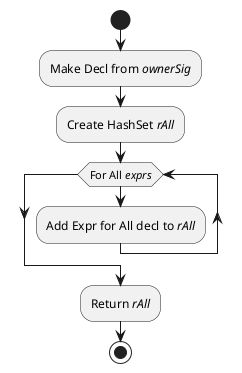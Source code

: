 @startuml
start
:Make Decl from //ownerSig//;
:Create HashSet //rAll//;
while(For All //exprs//)
	:Add Expr for All decl to //rAll//;
endwhile
:Return //rAll//;
stop
@enduml